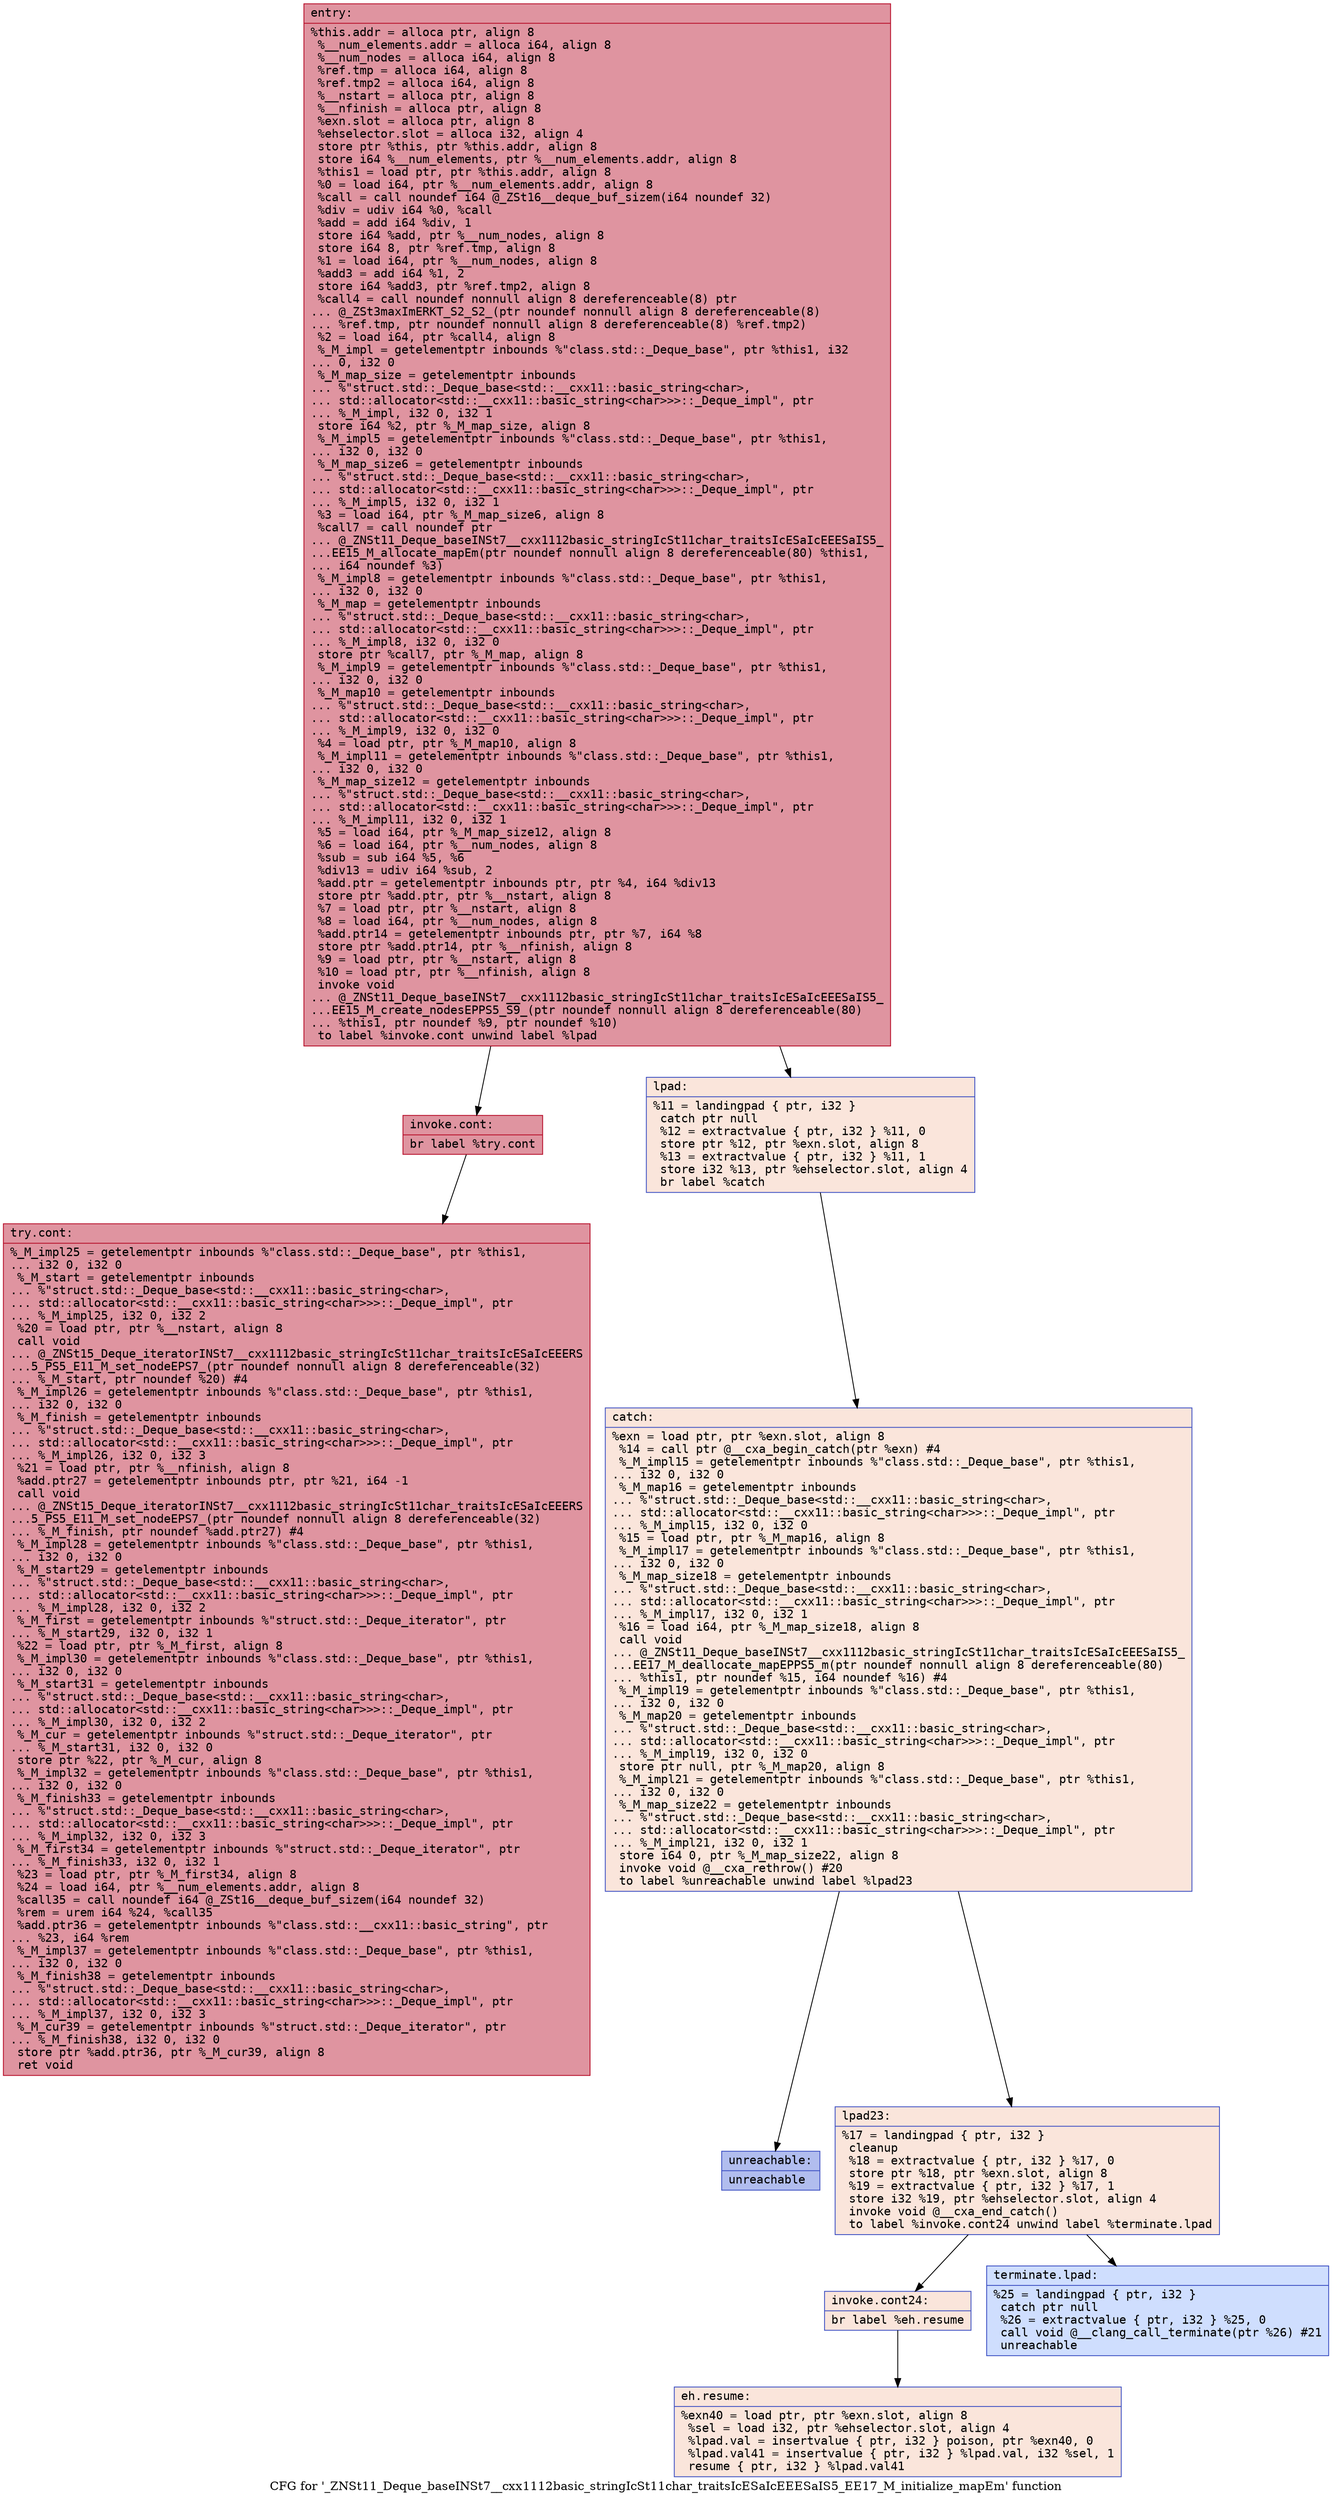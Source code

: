 digraph "CFG for '_ZNSt11_Deque_baseINSt7__cxx1112basic_stringIcSt11char_traitsIcESaIcEEESaIS5_EE17_M_initialize_mapEm' function" {
	label="CFG for '_ZNSt11_Deque_baseINSt7__cxx1112basic_stringIcSt11char_traitsIcESaIcEEESaIS5_EE17_M_initialize_mapEm' function";

	Node0x5651cd8b5260 [shape=record,color="#b70d28ff", style=filled, fillcolor="#b70d2870" fontname="Courier",label="{entry:\l|  %this.addr = alloca ptr, align 8\l  %__num_elements.addr = alloca i64, align 8\l  %__num_nodes = alloca i64, align 8\l  %ref.tmp = alloca i64, align 8\l  %ref.tmp2 = alloca i64, align 8\l  %__nstart = alloca ptr, align 8\l  %__nfinish = alloca ptr, align 8\l  %exn.slot = alloca ptr, align 8\l  %ehselector.slot = alloca i32, align 4\l  store ptr %this, ptr %this.addr, align 8\l  store i64 %__num_elements, ptr %__num_elements.addr, align 8\l  %this1 = load ptr, ptr %this.addr, align 8\l  %0 = load i64, ptr %__num_elements.addr, align 8\l  %call = call noundef i64 @_ZSt16__deque_buf_sizem(i64 noundef 32)\l  %div = udiv i64 %0, %call\l  %add = add i64 %div, 1\l  store i64 %add, ptr %__num_nodes, align 8\l  store i64 8, ptr %ref.tmp, align 8\l  %1 = load i64, ptr %__num_nodes, align 8\l  %add3 = add i64 %1, 2\l  store i64 %add3, ptr %ref.tmp2, align 8\l  %call4 = call noundef nonnull align 8 dereferenceable(8) ptr\l... @_ZSt3maxImERKT_S2_S2_(ptr noundef nonnull align 8 dereferenceable(8)\l... %ref.tmp, ptr noundef nonnull align 8 dereferenceable(8) %ref.tmp2)\l  %2 = load i64, ptr %call4, align 8\l  %_M_impl = getelementptr inbounds %\"class.std::_Deque_base\", ptr %this1, i32\l... 0, i32 0\l  %_M_map_size = getelementptr inbounds\l... %\"struct.std::_Deque_base\<std::__cxx11::basic_string\<char\>,\l... std::allocator\<std::__cxx11::basic_string\<char\>\>\>::_Deque_impl\", ptr\l... %_M_impl, i32 0, i32 1\l  store i64 %2, ptr %_M_map_size, align 8\l  %_M_impl5 = getelementptr inbounds %\"class.std::_Deque_base\", ptr %this1,\l... i32 0, i32 0\l  %_M_map_size6 = getelementptr inbounds\l... %\"struct.std::_Deque_base\<std::__cxx11::basic_string\<char\>,\l... std::allocator\<std::__cxx11::basic_string\<char\>\>\>::_Deque_impl\", ptr\l... %_M_impl5, i32 0, i32 1\l  %3 = load i64, ptr %_M_map_size6, align 8\l  %call7 = call noundef ptr\l... @_ZNSt11_Deque_baseINSt7__cxx1112basic_stringIcSt11char_traitsIcESaIcEEESaIS5_\l...EE15_M_allocate_mapEm(ptr noundef nonnull align 8 dereferenceable(80) %this1,\l... i64 noundef %3)\l  %_M_impl8 = getelementptr inbounds %\"class.std::_Deque_base\", ptr %this1,\l... i32 0, i32 0\l  %_M_map = getelementptr inbounds\l... %\"struct.std::_Deque_base\<std::__cxx11::basic_string\<char\>,\l... std::allocator\<std::__cxx11::basic_string\<char\>\>\>::_Deque_impl\", ptr\l... %_M_impl8, i32 0, i32 0\l  store ptr %call7, ptr %_M_map, align 8\l  %_M_impl9 = getelementptr inbounds %\"class.std::_Deque_base\", ptr %this1,\l... i32 0, i32 0\l  %_M_map10 = getelementptr inbounds\l... %\"struct.std::_Deque_base\<std::__cxx11::basic_string\<char\>,\l... std::allocator\<std::__cxx11::basic_string\<char\>\>\>::_Deque_impl\", ptr\l... %_M_impl9, i32 0, i32 0\l  %4 = load ptr, ptr %_M_map10, align 8\l  %_M_impl11 = getelementptr inbounds %\"class.std::_Deque_base\", ptr %this1,\l... i32 0, i32 0\l  %_M_map_size12 = getelementptr inbounds\l... %\"struct.std::_Deque_base\<std::__cxx11::basic_string\<char\>,\l... std::allocator\<std::__cxx11::basic_string\<char\>\>\>::_Deque_impl\", ptr\l... %_M_impl11, i32 0, i32 1\l  %5 = load i64, ptr %_M_map_size12, align 8\l  %6 = load i64, ptr %__num_nodes, align 8\l  %sub = sub i64 %5, %6\l  %div13 = udiv i64 %sub, 2\l  %add.ptr = getelementptr inbounds ptr, ptr %4, i64 %div13\l  store ptr %add.ptr, ptr %__nstart, align 8\l  %7 = load ptr, ptr %__nstart, align 8\l  %8 = load i64, ptr %__num_nodes, align 8\l  %add.ptr14 = getelementptr inbounds ptr, ptr %7, i64 %8\l  store ptr %add.ptr14, ptr %__nfinish, align 8\l  %9 = load ptr, ptr %__nstart, align 8\l  %10 = load ptr, ptr %__nfinish, align 8\l  invoke void\l... @_ZNSt11_Deque_baseINSt7__cxx1112basic_stringIcSt11char_traitsIcESaIcEEESaIS5_\l...EE15_M_create_nodesEPPS5_S9_(ptr noundef nonnull align 8 dereferenceable(80)\l... %this1, ptr noundef %9, ptr noundef %10)\l          to label %invoke.cont unwind label %lpad\l}"];
	Node0x5651cd8b5260 -> Node0x5651cd8b7ac0[tooltip="entry -> invoke.cont\nProbability 100.00%" ];
	Node0x5651cd8b5260 -> Node0x5651cd8b7ba0[tooltip="entry -> lpad\nProbability 0.00%" ];
	Node0x5651cd8b7ac0 [shape=record,color="#b70d28ff", style=filled, fillcolor="#b70d2870" fontname="Courier",label="{invoke.cont:\l|  br label %try.cont\l}"];
	Node0x5651cd8b7ac0 -> Node0x5651cd8b7fb0[tooltip="invoke.cont -> try.cont\nProbability 100.00%" ];
	Node0x5651cd8b7ba0 [shape=record,color="#3d50c3ff", style=filled, fillcolor="#f4c5ad70" fontname="Courier",label="{lpad:\l|  %11 = landingpad \{ ptr, i32 \}\l          catch ptr null\l  %12 = extractvalue \{ ptr, i32 \} %11, 0\l  store ptr %12, ptr %exn.slot, align 8\l  %13 = extractvalue \{ ptr, i32 \} %11, 1\l  store i32 %13, ptr %ehselector.slot, align 4\l  br label %catch\l}"];
	Node0x5651cd8b7ba0 -> Node0x5651cd8b82b0[tooltip="lpad -> catch\nProbability 100.00%" ];
	Node0x5651cd8b82b0 [shape=record,color="#3d50c3ff", style=filled, fillcolor="#f4c5ad70" fontname="Courier",label="{catch:\l|  %exn = load ptr, ptr %exn.slot, align 8\l  %14 = call ptr @__cxa_begin_catch(ptr %exn) #4\l  %_M_impl15 = getelementptr inbounds %\"class.std::_Deque_base\", ptr %this1,\l... i32 0, i32 0\l  %_M_map16 = getelementptr inbounds\l... %\"struct.std::_Deque_base\<std::__cxx11::basic_string\<char\>,\l... std::allocator\<std::__cxx11::basic_string\<char\>\>\>::_Deque_impl\", ptr\l... %_M_impl15, i32 0, i32 0\l  %15 = load ptr, ptr %_M_map16, align 8\l  %_M_impl17 = getelementptr inbounds %\"class.std::_Deque_base\", ptr %this1,\l... i32 0, i32 0\l  %_M_map_size18 = getelementptr inbounds\l... %\"struct.std::_Deque_base\<std::__cxx11::basic_string\<char\>,\l... std::allocator\<std::__cxx11::basic_string\<char\>\>\>::_Deque_impl\", ptr\l... %_M_impl17, i32 0, i32 1\l  %16 = load i64, ptr %_M_map_size18, align 8\l  call void\l... @_ZNSt11_Deque_baseINSt7__cxx1112basic_stringIcSt11char_traitsIcESaIcEEESaIS5_\l...EE17_M_deallocate_mapEPPS5_m(ptr noundef nonnull align 8 dereferenceable(80)\l... %this1, ptr noundef %15, i64 noundef %16) #4\l  %_M_impl19 = getelementptr inbounds %\"class.std::_Deque_base\", ptr %this1,\l... i32 0, i32 0\l  %_M_map20 = getelementptr inbounds\l... %\"struct.std::_Deque_base\<std::__cxx11::basic_string\<char\>,\l... std::allocator\<std::__cxx11::basic_string\<char\>\>\>::_Deque_impl\", ptr\l... %_M_impl19, i32 0, i32 0\l  store ptr null, ptr %_M_map20, align 8\l  %_M_impl21 = getelementptr inbounds %\"class.std::_Deque_base\", ptr %this1,\l... i32 0, i32 0\l  %_M_map_size22 = getelementptr inbounds\l... %\"struct.std::_Deque_base\<std::__cxx11::basic_string\<char\>,\l... std::allocator\<std::__cxx11::basic_string\<char\>\>\>::_Deque_impl\", ptr\l... %_M_impl21, i32 0, i32 1\l  store i64 0, ptr %_M_map_size22, align 8\l  invoke void @__cxa_rethrow() #20\l          to label %unreachable unwind label %lpad23\l}"];
	Node0x5651cd8b82b0 -> Node0x5651cd8b8fb0[tooltip="catch -> unreachable\nProbability 0.00%" ];
	Node0x5651cd8b82b0 -> Node0x5651cd8b9030[tooltip="catch -> lpad23\nProbability 100.00%" ];
	Node0x5651cd8b9030 [shape=record,color="#3d50c3ff", style=filled, fillcolor="#f4c5ad70" fontname="Courier",label="{lpad23:\l|  %17 = landingpad \{ ptr, i32 \}\l          cleanup\l  %18 = extractvalue \{ ptr, i32 \} %17, 0\l  store ptr %18, ptr %exn.slot, align 8\l  %19 = extractvalue \{ ptr, i32 \} %17, 1\l  store i32 %19, ptr %ehselector.slot, align 4\l  invoke void @__cxa_end_catch()\l          to label %invoke.cont24 unwind label %terminate.lpad\l}"];
	Node0x5651cd8b9030 -> Node0x5651cd8b94a0[tooltip="lpad23 -> invoke.cont24\nProbability 100.00%" ];
	Node0x5651cd8b9030 -> Node0x5651cd8b6d00[tooltip="lpad23 -> terminate.lpad\nProbability 0.00%" ];
	Node0x5651cd8b94a0 [shape=record,color="#3d50c3ff", style=filled, fillcolor="#f4c5ad70" fontname="Courier",label="{invoke.cont24:\l|  br label %eh.resume\l}"];
	Node0x5651cd8b94a0 -> Node0x5651cd8b6f20[tooltip="invoke.cont24 -> eh.resume\nProbability 100.00%" ];
	Node0x5651cd8b7fb0 [shape=record,color="#b70d28ff", style=filled, fillcolor="#b70d2870" fontname="Courier",label="{try.cont:\l|  %_M_impl25 = getelementptr inbounds %\"class.std::_Deque_base\", ptr %this1,\l... i32 0, i32 0\l  %_M_start = getelementptr inbounds\l... %\"struct.std::_Deque_base\<std::__cxx11::basic_string\<char\>,\l... std::allocator\<std::__cxx11::basic_string\<char\>\>\>::_Deque_impl\", ptr\l... %_M_impl25, i32 0, i32 2\l  %20 = load ptr, ptr %__nstart, align 8\l  call void\l... @_ZNSt15_Deque_iteratorINSt7__cxx1112basic_stringIcSt11char_traitsIcESaIcEEERS\l...5_PS5_E11_M_set_nodeEPS7_(ptr noundef nonnull align 8 dereferenceable(32)\l... %_M_start, ptr noundef %20) #4\l  %_M_impl26 = getelementptr inbounds %\"class.std::_Deque_base\", ptr %this1,\l... i32 0, i32 0\l  %_M_finish = getelementptr inbounds\l... %\"struct.std::_Deque_base\<std::__cxx11::basic_string\<char\>,\l... std::allocator\<std::__cxx11::basic_string\<char\>\>\>::_Deque_impl\", ptr\l... %_M_impl26, i32 0, i32 3\l  %21 = load ptr, ptr %__nfinish, align 8\l  %add.ptr27 = getelementptr inbounds ptr, ptr %21, i64 -1\l  call void\l... @_ZNSt15_Deque_iteratorINSt7__cxx1112basic_stringIcSt11char_traitsIcESaIcEEERS\l...5_PS5_E11_M_set_nodeEPS7_(ptr noundef nonnull align 8 dereferenceable(32)\l... %_M_finish, ptr noundef %add.ptr27) #4\l  %_M_impl28 = getelementptr inbounds %\"class.std::_Deque_base\", ptr %this1,\l... i32 0, i32 0\l  %_M_start29 = getelementptr inbounds\l... %\"struct.std::_Deque_base\<std::__cxx11::basic_string\<char\>,\l... std::allocator\<std::__cxx11::basic_string\<char\>\>\>::_Deque_impl\", ptr\l... %_M_impl28, i32 0, i32 2\l  %_M_first = getelementptr inbounds %\"struct.std::_Deque_iterator\", ptr\l... %_M_start29, i32 0, i32 1\l  %22 = load ptr, ptr %_M_first, align 8\l  %_M_impl30 = getelementptr inbounds %\"class.std::_Deque_base\", ptr %this1,\l... i32 0, i32 0\l  %_M_start31 = getelementptr inbounds\l... %\"struct.std::_Deque_base\<std::__cxx11::basic_string\<char\>,\l... std::allocator\<std::__cxx11::basic_string\<char\>\>\>::_Deque_impl\", ptr\l... %_M_impl30, i32 0, i32 2\l  %_M_cur = getelementptr inbounds %\"struct.std::_Deque_iterator\", ptr\l... %_M_start31, i32 0, i32 0\l  store ptr %22, ptr %_M_cur, align 8\l  %_M_impl32 = getelementptr inbounds %\"class.std::_Deque_base\", ptr %this1,\l... i32 0, i32 0\l  %_M_finish33 = getelementptr inbounds\l... %\"struct.std::_Deque_base\<std::__cxx11::basic_string\<char\>,\l... std::allocator\<std::__cxx11::basic_string\<char\>\>\>::_Deque_impl\", ptr\l... %_M_impl32, i32 0, i32 3\l  %_M_first34 = getelementptr inbounds %\"struct.std::_Deque_iterator\", ptr\l... %_M_finish33, i32 0, i32 1\l  %23 = load ptr, ptr %_M_first34, align 8\l  %24 = load i64, ptr %__num_elements.addr, align 8\l  %call35 = call noundef i64 @_ZSt16__deque_buf_sizem(i64 noundef 32)\l  %rem = urem i64 %24, %call35\l  %add.ptr36 = getelementptr inbounds %\"class.std::__cxx11::basic_string\", ptr\l... %23, i64 %rem\l  %_M_impl37 = getelementptr inbounds %\"class.std::_Deque_base\", ptr %this1,\l... i32 0, i32 0\l  %_M_finish38 = getelementptr inbounds\l... %\"struct.std::_Deque_base\<std::__cxx11::basic_string\<char\>,\l... std::allocator\<std::__cxx11::basic_string\<char\>\>\>::_Deque_impl\", ptr\l... %_M_impl37, i32 0, i32 3\l  %_M_cur39 = getelementptr inbounds %\"struct.std::_Deque_iterator\", ptr\l... %_M_finish38, i32 0, i32 0\l  store ptr %add.ptr36, ptr %_M_cur39, align 8\l  ret void\l}"];
	Node0x5651cd8b6f20 [shape=record,color="#3d50c3ff", style=filled, fillcolor="#f4c5ad70" fontname="Courier",label="{eh.resume:\l|  %exn40 = load ptr, ptr %exn.slot, align 8\l  %sel = load i32, ptr %ehselector.slot, align 4\l  %lpad.val = insertvalue \{ ptr, i32 \} poison, ptr %exn40, 0\l  %lpad.val41 = insertvalue \{ ptr, i32 \} %lpad.val, i32 %sel, 1\l  resume \{ ptr, i32 \} %lpad.val41\l}"];
	Node0x5651cd8b6d00 [shape=record,color="#3d50c3ff", style=filled, fillcolor="#93b5fe70" fontname="Courier",label="{terminate.lpad:\l|  %25 = landingpad \{ ptr, i32 \}\l          catch ptr null\l  %26 = extractvalue \{ ptr, i32 \} %25, 0\l  call void @__clang_call_terminate(ptr %26) #21\l  unreachable\l}"];
	Node0x5651cd8b8fb0 [shape=record,color="#3d50c3ff", style=filled, fillcolor="#4f69d970" fontname="Courier",label="{unreachable:\l|  unreachable\l}"];
}
